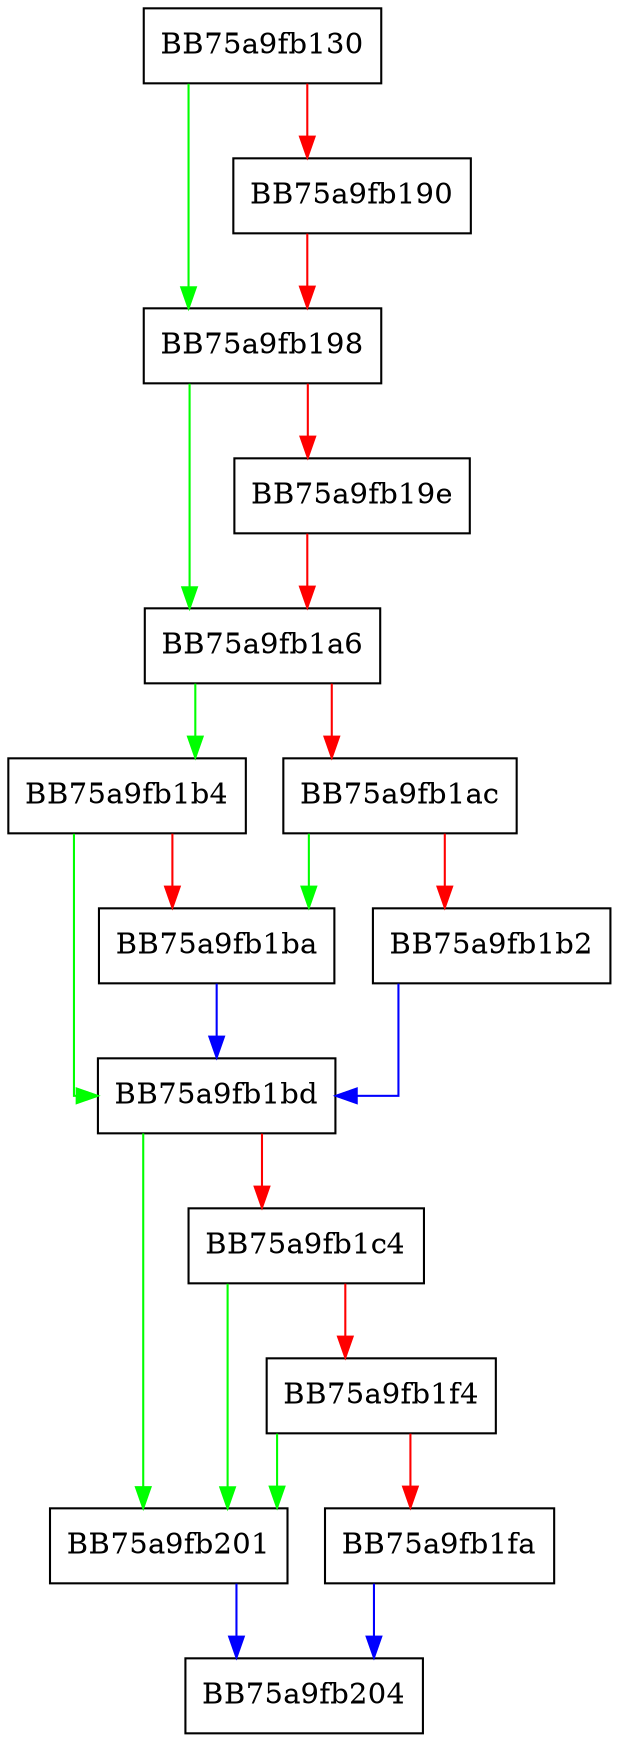 digraph do_get {
  node [shape="box"];
  graph [splines=ortho];
  BB75a9fb130 -> BB75a9fb198 [color="green"];
  BB75a9fb130 -> BB75a9fb190 [color="red"];
  BB75a9fb190 -> BB75a9fb198 [color="red"];
  BB75a9fb198 -> BB75a9fb1a6 [color="green"];
  BB75a9fb198 -> BB75a9fb19e [color="red"];
  BB75a9fb19e -> BB75a9fb1a6 [color="red"];
  BB75a9fb1a6 -> BB75a9fb1b4 [color="green"];
  BB75a9fb1a6 -> BB75a9fb1ac [color="red"];
  BB75a9fb1ac -> BB75a9fb1ba [color="green"];
  BB75a9fb1ac -> BB75a9fb1b2 [color="red"];
  BB75a9fb1b2 -> BB75a9fb1bd [color="blue"];
  BB75a9fb1b4 -> BB75a9fb1bd [color="green"];
  BB75a9fb1b4 -> BB75a9fb1ba [color="red"];
  BB75a9fb1ba -> BB75a9fb1bd [color="blue"];
  BB75a9fb1bd -> BB75a9fb201 [color="green"];
  BB75a9fb1bd -> BB75a9fb1c4 [color="red"];
  BB75a9fb1c4 -> BB75a9fb201 [color="green"];
  BB75a9fb1c4 -> BB75a9fb1f4 [color="red"];
  BB75a9fb1f4 -> BB75a9fb201 [color="green"];
  BB75a9fb1f4 -> BB75a9fb1fa [color="red"];
  BB75a9fb1fa -> BB75a9fb204 [color="blue"];
  BB75a9fb201 -> BB75a9fb204 [color="blue"];
}